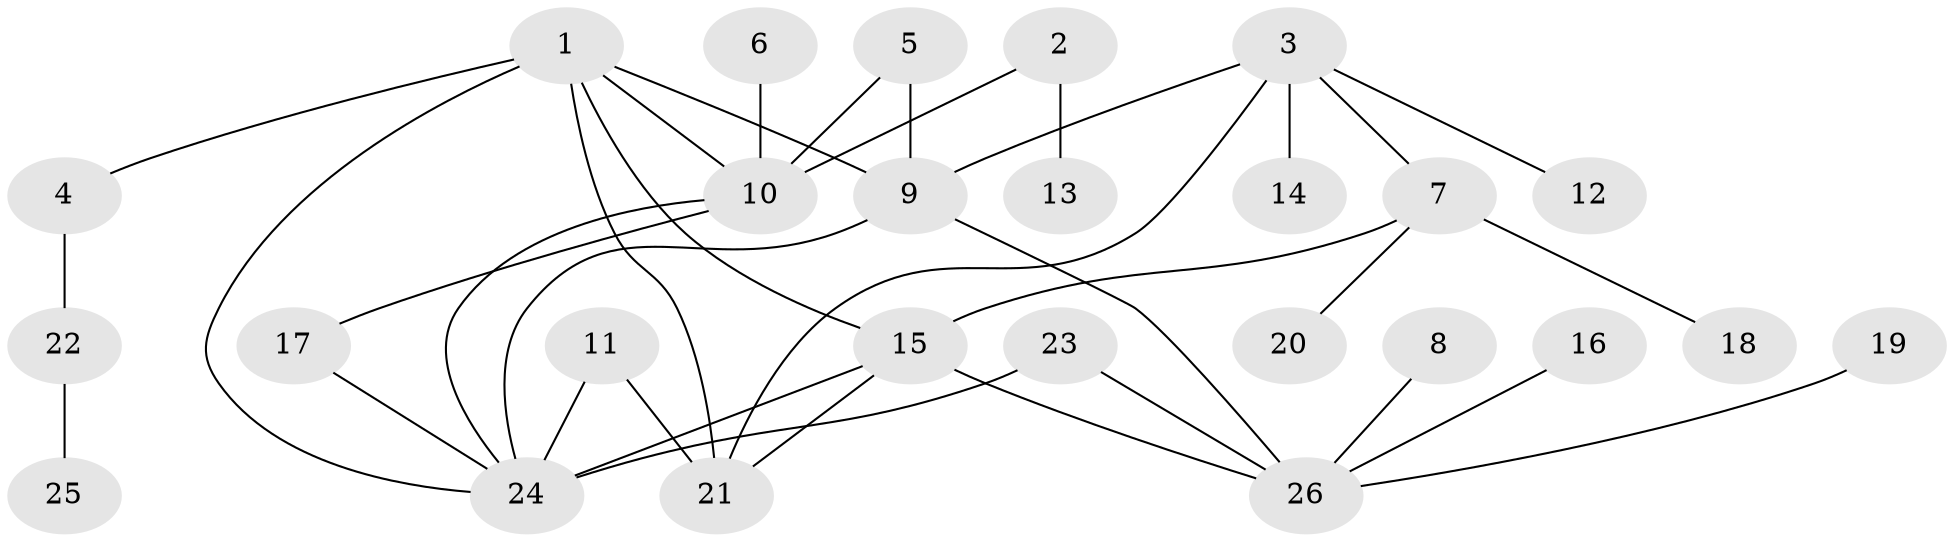 // original degree distribution, {6: 0.058823529411764705, 7: 0.058823529411764705, 4: 0.0392156862745098, 10: 0.0196078431372549, 5: 0.0196078431372549, 2: 0.3333333333333333, 1: 0.4117647058823529, 3: 0.058823529411764705}
// Generated by graph-tools (version 1.1) at 2025/02/03/09/25 03:02:33]
// undirected, 26 vertices, 36 edges
graph export_dot {
graph [start="1"]
  node [color=gray90,style=filled];
  1;
  2;
  3;
  4;
  5;
  6;
  7;
  8;
  9;
  10;
  11;
  12;
  13;
  14;
  15;
  16;
  17;
  18;
  19;
  20;
  21;
  22;
  23;
  24;
  25;
  26;
  1 -- 4 [weight=1.0];
  1 -- 9 [weight=1.0];
  1 -- 10 [weight=1.0];
  1 -- 15 [weight=1.0];
  1 -- 21 [weight=2.0];
  1 -- 24 [weight=1.0];
  2 -- 10 [weight=1.0];
  2 -- 13 [weight=1.0];
  3 -- 7 [weight=1.0];
  3 -- 9 [weight=1.0];
  3 -- 12 [weight=1.0];
  3 -- 14 [weight=1.0];
  3 -- 21 [weight=1.0];
  4 -- 22 [weight=1.0];
  5 -- 9 [weight=1.0];
  5 -- 10 [weight=1.0];
  6 -- 10 [weight=1.0];
  7 -- 15 [weight=1.0];
  7 -- 18 [weight=1.0];
  7 -- 20 [weight=1.0];
  8 -- 26 [weight=1.0];
  9 -- 24 [weight=1.0];
  9 -- 26 [weight=1.0];
  10 -- 17 [weight=1.0];
  10 -- 24 [weight=1.0];
  11 -- 21 [weight=1.0];
  11 -- 24 [weight=1.0];
  15 -- 21 [weight=1.0];
  15 -- 24 [weight=2.0];
  15 -- 26 [weight=1.0];
  16 -- 26 [weight=1.0];
  17 -- 24 [weight=1.0];
  19 -- 26 [weight=1.0];
  22 -- 25 [weight=1.0];
  23 -- 24 [weight=1.0];
  23 -- 26 [weight=1.0];
}
